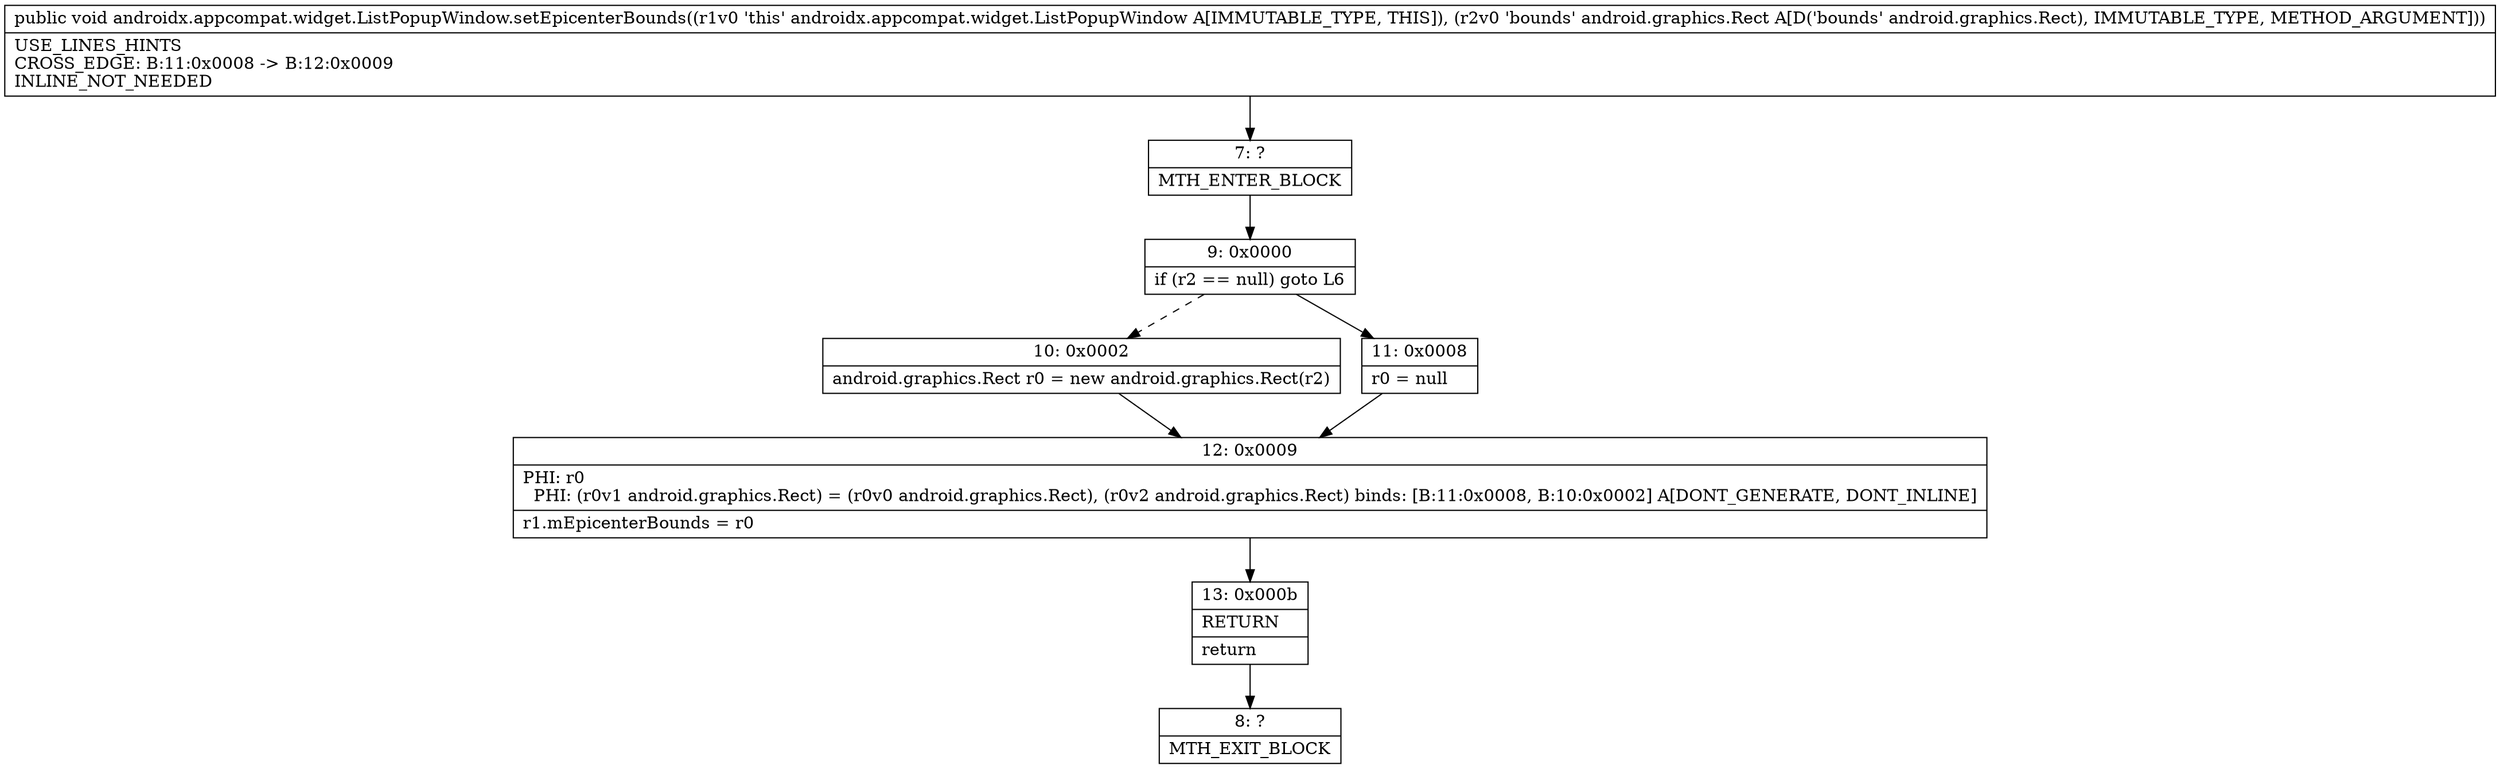 digraph "CFG forandroidx.appcompat.widget.ListPopupWindow.setEpicenterBounds(Landroid\/graphics\/Rect;)V" {
Node_7 [shape=record,label="{7\:\ ?|MTH_ENTER_BLOCK\l}"];
Node_9 [shape=record,label="{9\:\ 0x0000|if (r2 == null) goto L6\l}"];
Node_10 [shape=record,label="{10\:\ 0x0002|android.graphics.Rect r0 = new android.graphics.Rect(r2)\l}"];
Node_12 [shape=record,label="{12\:\ 0x0009|PHI: r0 \l  PHI: (r0v1 android.graphics.Rect) = (r0v0 android.graphics.Rect), (r0v2 android.graphics.Rect) binds: [B:11:0x0008, B:10:0x0002] A[DONT_GENERATE, DONT_INLINE]\l|r1.mEpicenterBounds = r0\l}"];
Node_13 [shape=record,label="{13\:\ 0x000b|RETURN\l|return\l}"];
Node_8 [shape=record,label="{8\:\ ?|MTH_EXIT_BLOCK\l}"];
Node_11 [shape=record,label="{11\:\ 0x0008|r0 = null\l}"];
MethodNode[shape=record,label="{public void androidx.appcompat.widget.ListPopupWindow.setEpicenterBounds((r1v0 'this' androidx.appcompat.widget.ListPopupWindow A[IMMUTABLE_TYPE, THIS]), (r2v0 'bounds' android.graphics.Rect A[D('bounds' android.graphics.Rect), IMMUTABLE_TYPE, METHOD_ARGUMENT]))  | USE_LINES_HINTS\lCROSS_EDGE: B:11:0x0008 \-\> B:12:0x0009\lINLINE_NOT_NEEDED\l}"];
MethodNode -> Node_7;Node_7 -> Node_9;
Node_9 -> Node_10[style=dashed];
Node_9 -> Node_11;
Node_10 -> Node_12;
Node_12 -> Node_13;
Node_13 -> Node_8;
Node_11 -> Node_12;
}

